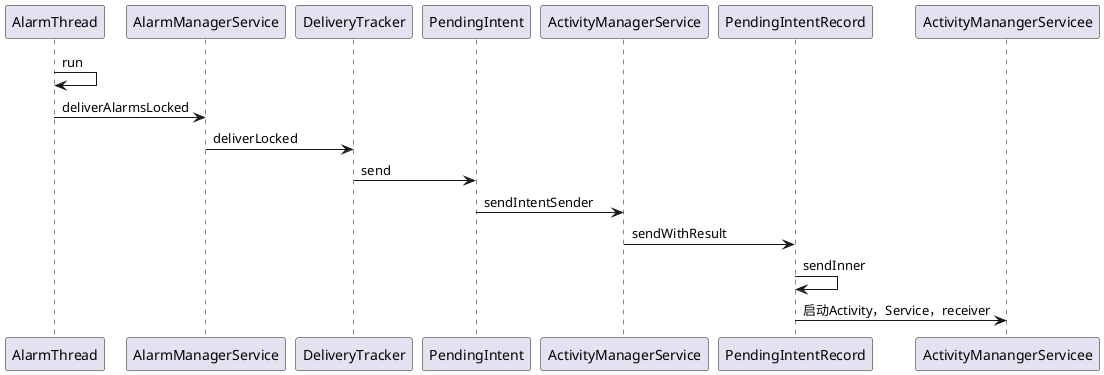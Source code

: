 @startuml
AlarmThread -> AlarmThread: run
AlarmThread -> AlarmManagerService: deliverAlarmsLocked
AlarmManagerService -> DeliveryTracker: deliverLocked
DeliveryTracker -> PendingIntent: send
PendingIntent -> ActivityManagerService:sendIntentSender
ActivityManagerService ->PendingIntentRecord:sendWithResult
PendingIntentRecord->PendingIntentRecord:sendInner
PendingIntentRecord->ActivityManangerServicee:启动Activity，Service，receiver
@enduml